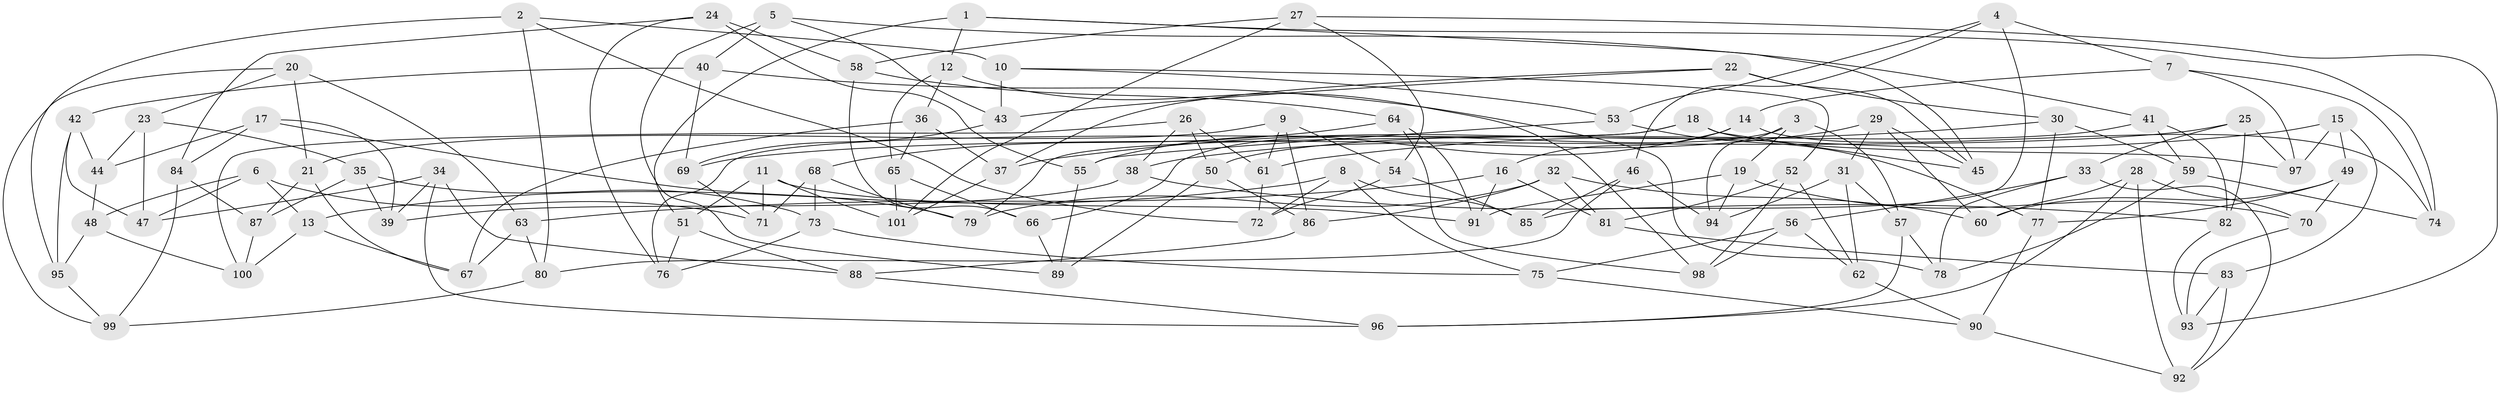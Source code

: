 // coarse degree distribution, {4: 0.5142857142857142, 6: 0.37142857142857144, 3: 0.04285714285714286, 5: 0.07142857142857142}
// Generated by graph-tools (version 1.1) at 2025/24/03/03/25 07:24:26]
// undirected, 101 vertices, 202 edges
graph export_dot {
graph [start="1"]
  node [color=gray90,style=filled];
  1;
  2;
  3;
  4;
  5;
  6;
  7;
  8;
  9;
  10;
  11;
  12;
  13;
  14;
  15;
  16;
  17;
  18;
  19;
  20;
  21;
  22;
  23;
  24;
  25;
  26;
  27;
  28;
  29;
  30;
  31;
  32;
  33;
  34;
  35;
  36;
  37;
  38;
  39;
  40;
  41;
  42;
  43;
  44;
  45;
  46;
  47;
  48;
  49;
  50;
  51;
  52;
  53;
  54;
  55;
  56;
  57;
  58;
  59;
  60;
  61;
  62;
  63;
  64;
  65;
  66;
  67;
  68;
  69;
  70;
  71;
  72;
  73;
  74;
  75;
  76;
  77;
  78;
  79;
  80;
  81;
  82;
  83;
  84;
  85;
  86;
  87;
  88;
  89;
  90;
  91;
  92;
  93;
  94;
  95;
  96;
  97;
  98;
  99;
  100;
  101;
  1 -- 12;
  1 -- 74;
  1 -- 51;
  1 -- 45;
  2 -- 80;
  2 -- 95;
  2 -- 72;
  2 -- 10;
  3 -- 94;
  3 -- 66;
  3 -- 57;
  3 -- 19;
  4 -- 7;
  4 -- 53;
  4 -- 85;
  4 -- 46;
  5 -- 41;
  5 -- 40;
  5 -- 89;
  5 -- 43;
  6 -- 71;
  6 -- 48;
  6 -- 13;
  6 -- 47;
  7 -- 14;
  7 -- 74;
  7 -- 97;
  8 -- 75;
  8 -- 13;
  8 -- 85;
  8 -- 72;
  9 -- 21;
  9 -- 61;
  9 -- 86;
  9 -- 54;
  10 -- 52;
  10 -- 43;
  10 -- 53;
  11 -- 71;
  11 -- 51;
  11 -- 91;
  11 -- 101;
  12 -- 36;
  12 -- 98;
  12 -- 65;
  13 -- 100;
  13 -- 67;
  14 -- 16;
  14 -- 55;
  14 -- 74;
  15 -- 61;
  15 -- 49;
  15 -- 83;
  15 -- 97;
  16 -- 91;
  16 -- 63;
  16 -- 81;
  17 -- 39;
  17 -- 84;
  17 -- 79;
  17 -- 44;
  18 -- 45;
  18 -- 76;
  18 -- 79;
  18 -- 97;
  19 -- 94;
  19 -- 70;
  19 -- 91;
  20 -- 63;
  20 -- 23;
  20 -- 21;
  20 -- 99;
  21 -- 87;
  21 -- 67;
  22 -- 43;
  22 -- 37;
  22 -- 45;
  22 -- 30;
  23 -- 47;
  23 -- 44;
  23 -- 35;
  24 -- 58;
  24 -- 76;
  24 -- 84;
  24 -- 55;
  25 -- 82;
  25 -- 33;
  25 -- 69;
  25 -- 97;
  26 -- 50;
  26 -- 38;
  26 -- 100;
  26 -- 61;
  27 -- 101;
  27 -- 54;
  27 -- 93;
  27 -- 58;
  28 -- 60;
  28 -- 96;
  28 -- 70;
  28 -- 92;
  29 -- 60;
  29 -- 31;
  29 -- 45;
  29 -- 38;
  30 -- 37;
  30 -- 59;
  30 -- 77;
  31 -- 94;
  31 -- 62;
  31 -- 57;
  32 -- 60;
  32 -- 79;
  32 -- 86;
  32 -- 81;
  33 -- 78;
  33 -- 56;
  33 -- 92;
  34 -- 47;
  34 -- 96;
  34 -- 39;
  34 -- 88;
  35 -- 73;
  35 -- 87;
  35 -- 39;
  36 -- 65;
  36 -- 37;
  36 -- 67;
  37 -- 101;
  38 -- 82;
  38 -- 39;
  40 -- 69;
  40 -- 78;
  40 -- 42;
  41 -- 82;
  41 -- 59;
  41 -- 50;
  42 -- 44;
  42 -- 47;
  42 -- 95;
  43 -- 69;
  44 -- 48;
  46 -- 80;
  46 -- 85;
  46 -- 94;
  48 -- 100;
  48 -- 95;
  49 -- 77;
  49 -- 70;
  49 -- 60;
  50 -- 89;
  50 -- 86;
  51 -- 76;
  51 -- 88;
  52 -- 98;
  52 -- 81;
  52 -- 62;
  53 -- 77;
  53 -- 55;
  54 -- 72;
  54 -- 85;
  55 -- 89;
  56 -- 62;
  56 -- 75;
  56 -- 98;
  57 -- 96;
  57 -- 78;
  58 -- 64;
  58 -- 66;
  59 -- 78;
  59 -- 74;
  61 -- 72;
  62 -- 90;
  63 -- 67;
  63 -- 80;
  64 -- 91;
  64 -- 68;
  64 -- 98;
  65 -- 66;
  65 -- 101;
  66 -- 89;
  68 -- 79;
  68 -- 71;
  68 -- 73;
  69 -- 71;
  70 -- 93;
  73 -- 75;
  73 -- 76;
  75 -- 90;
  77 -- 90;
  80 -- 99;
  81 -- 83;
  82 -- 93;
  83 -- 93;
  83 -- 92;
  84 -- 99;
  84 -- 87;
  86 -- 88;
  87 -- 100;
  88 -- 96;
  90 -- 92;
  95 -- 99;
}

